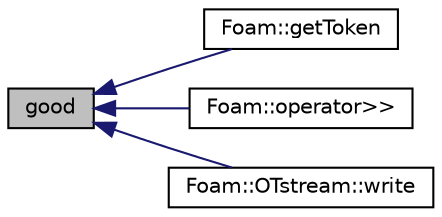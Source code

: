 digraph "good"
{
  bgcolor="transparent";
  edge [fontname="Helvetica",fontsize="10",labelfontname="Helvetica",labelfontsize="10"];
  node [fontname="Helvetica",fontsize="10",shape=record];
  rankdir="LR";
  Node1 [label="good",height=0.2,width=0.4,color="black", fillcolor="grey75", style="filled" fontcolor="black"];
  Node1 -> Node2 [dir="back",color="midnightblue",fontsize="10",style="solid",fontname="Helvetica"];
  Node2 [label="Foam::getToken",height=0.2,width=0.4,color="black",URL="$namespaceFoam.html#ae13913e28b29951e50a213d41d571a10"];
  Node1 -> Node3 [dir="back",color="midnightblue",fontsize="10",style="solid",fontname="Helvetica"];
  Node3 [label="Foam::operator\>\>",height=0.2,width=0.4,color="black",URL="$namespaceFoam.html#a0ac486020b556b1f6d1413b72f05a21e"];
  Node1 -> Node4 [dir="back",color="midnightblue",fontsize="10",style="solid",fontname="Helvetica"];
  Node4 [label="Foam::OTstream::write",height=0.2,width=0.4,color="black",URL="$classFoam_1_1OTstream.html#aa3b476f06fa0df546adf5f376083ec2b",tooltip="Write token to stream or otherwise handle it. "];
}
